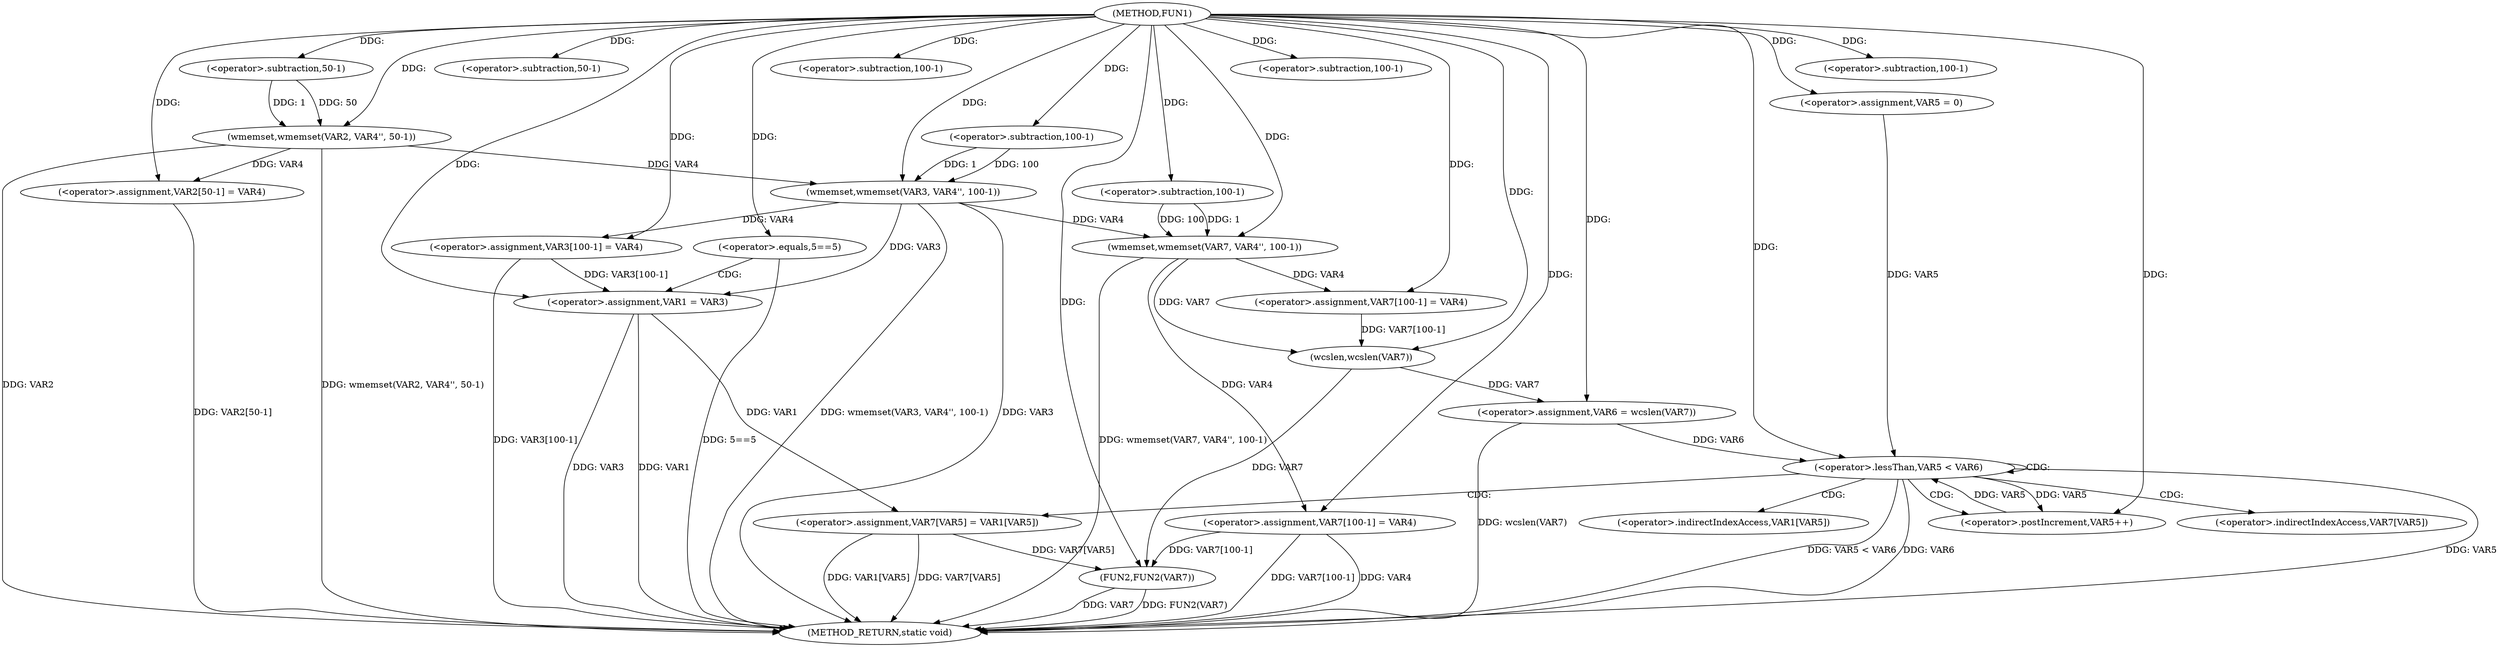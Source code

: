 digraph FUN1 {  
"1000100" [label = "(METHOD,FUN1)" ]
"1000186" [label = "(METHOD_RETURN,static void)" ]
"1000105" [label = "(wmemset,wmemset(VAR2, VAR4'', 50-1))" ]
"1000108" [label = "(<operator>.subtraction,50-1)" ]
"1000111" [label = "(<operator>.assignment,VAR2[50-1] = VAR4)" ]
"1000114" [label = "(<operator>.subtraction,50-1)" ]
"1000118" [label = "(wmemset,wmemset(VAR3, VAR4'', 100-1))" ]
"1000121" [label = "(<operator>.subtraction,100-1)" ]
"1000124" [label = "(<operator>.assignment,VAR3[100-1] = VAR4)" ]
"1000127" [label = "(<operator>.subtraction,100-1)" ]
"1000132" [label = "(<operator>.equals,5==5)" ]
"1000136" [label = "(<operator>.assignment,VAR1 = VAR3)" ]
"1000143" [label = "(wmemset,wmemset(VAR7, VAR4'', 100-1))" ]
"1000146" [label = "(<operator>.subtraction,100-1)" ]
"1000149" [label = "(<operator>.assignment,VAR7[100-1] = VAR4)" ]
"1000152" [label = "(<operator>.subtraction,100-1)" ]
"1000156" [label = "(<operator>.assignment,VAR6 = wcslen(VAR7))" ]
"1000158" [label = "(wcslen,wcslen(VAR7))" ]
"1000161" [label = "(<operator>.assignment,VAR5 = 0)" ]
"1000164" [label = "(<operator>.lessThan,VAR5 < VAR6)" ]
"1000167" [label = "(<operator>.postIncrement,VAR5++)" ]
"1000170" [label = "(<operator>.assignment,VAR7[VAR5] = VAR1[VAR5])" ]
"1000177" [label = "(<operator>.assignment,VAR7[100-1] = VAR4)" ]
"1000180" [label = "(<operator>.subtraction,100-1)" ]
"1000184" [label = "(FUN2,FUN2(VAR7))" ]
"1000171" [label = "(<operator>.indirectIndexAccess,VAR7[VAR5])" ]
"1000174" [label = "(<operator>.indirectIndexAccess,VAR1[VAR5])" ]
  "1000177" -> "1000186"  [ label = "DDG: VAR7[100-1]"] 
  "1000164" -> "1000186"  [ label = "DDG: VAR5 < VAR6"] 
  "1000124" -> "1000186"  [ label = "DDG: VAR3[100-1]"] 
  "1000184" -> "1000186"  [ label = "DDG: VAR7"] 
  "1000105" -> "1000186"  [ label = "DDG: wmemset(VAR2, VAR4'', 50-1)"] 
  "1000132" -> "1000186"  [ label = "DDG: 5==5"] 
  "1000118" -> "1000186"  [ label = "DDG: wmemset(VAR3, VAR4'', 100-1)"] 
  "1000111" -> "1000186"  [ label = "DDG: VAR2[50-1]"] 
  "1000118" -> "1000186"  [ label = "DDG: VAR3"] 
  "1000164" -> "1000186"  [ label = "DDG: VAR6"] 
  "1000184" -> "1000186"  [ label = "DDG: FUN2(VAR7)"] 
  "1000156" -> "1000186"  [ label = "DDG: wcslen(VAR7)"] 
  "1000143" -> "1000186"  [ label = "DDG: wmemset(VAR7, VAR4'', 100-1)"] 
  "1000170" -> "1000186"  [ label = "DDG: VAR7[VAR5]"] 
  "1000136" -> "1000186"  [ label = "DDG: VAR3"] 
  "1000177" -> "1000186"  [ label = "DDG: VAR4"] 
  "1000170" -> "1000186"  [ label = "DDG: VAR1[VAR5]"] 
  "1000136" -> "1000186"  [ label = "DDG: VAR1"] 
  "1000105" -> "1000186"  [ label = "DDG: VAR2"] 
  "1000164" -> "1000186"  [ label = "DDG: VAR5"] 
  "1000100" -> "1000105"  [ label = "DDG: "] 
  "1000108" -> "1000105"  [ label = "DDG: 50"] 
  "1000108" -> "1000105"  [ label = "DDG: 1"] 
  "1000100" -> "1000108"  [ label = "DDG: "] 
  "1000105" -> "1000111"  [ label = "DDG: VAR4"] 
  "1000100" -> "1000111"  [ label = "DDG: "] 
  "1000100" -> "1000114"  [ label = "DDG: "] 
  "1000100" -> "1000118"  [ label = "DDG: "] 
  "1000105" -> "1000118"  [ label = "DDG: VAR4"] 
  "1000121" -> "1000118"  [ label = "DDG: 100"] 
  "1000121" -> "1000118"  [ label = "DDG: 1"] 
  "1000100" -> "1000121"  [ label = "DDG: "] 
  "1000118" -> "1000124"  [ label = "DDG: VAR4"] 
  "1000100" -> "1000124"  [ label = "DDG: "] 
  "1000100" -> "1000127"  [ label = "DDG: "] 
  "1000100" -> "1000132"  [ label = "DDG: "] 
  "1000124" -> "1000136"  [ label = "DDG: VAR3[100-1]"] 
  "1000118" -> "1000136"  [ label = "DDG: VAR3"] 
  "1000100" -> "1000136"  [ label = "DDG: "] 
  "1000100" -> "1000143"  [ label = "DDG: "] 
  "1000118" -> "1000143"  [ label = "DDG: VAR4"] 
  "1000146" -> "1000143"  [ label = "DDG: 100"] 
  "1000146" -> "1000143"  [ label = "DDG: 1"] 
  "1000100" -> "1000146"  [ label = "DDG: "] 
  "1000143" -> "1000149"  [ label = "DDG: VAR4"] 
  "1000100" -> "1000149"  [ label = "DDG: "] 
  "1000100" -> "1000152"  [ label = "DDG: "] 
  "1000158" -> "1000156"  [ label = "DDG: VAR7"] 
  "1000100" -> "1000156"  [ label = "DDG: "] 
  "1000143" -> "1000158"  [ label = "DDG: VAR7"] 
  "1000149" -> "1000158"  [ label = "DDG: VAR7[100-1]"] 
  "1000100" -> "1000158"  [ label = "DDG: "] 
  "1000100" -> "1000161"  [ label = "DDG: "] 
  "1000167" -> "1000164"  [ label = "DDG: VAR5"] 
  "1000161" -> "1000164"  [ label = "DDG: VAR5"] 
  "1000100" -> "1000164"  [ label = "DDG: "] 
  "1000156" -> "1000164"  [ label = "DDG: VAR6"] 
  "1000164" -> "1000167"  [ label = "DDG: VAR5"] 
  "1000100" -> "1000167"  [ label = "DDG: "] 
  "1000136" -> "1000170"  [ label = "DDG: VAR1"] 
  "1000100" -> "1000177"  [ label = "DDG: "] 
  "1000143" -> "1000177"  [ label = "DDG: VAR4"] 
  "1000100" -> "1000180"  [ label = "DDG: "] 
  "1000170" -> "1000184"  [ label = "DDG: VAR7[VAR5]"] 
  "1000177" -> "1000184"  [ label = "DDG: VAR7[100-1]"] 
  "1000158" -> "1000184"  [ label = "DDG: VAR7"] 
  "1000100" -> "1000184"  [ label = "DDG: "] 
  "1000132" -> "1000136"  [ label = "CDG: "] 
  "1000164" -> "1000170"  [ label = "CDG: "] 
  "1000164" -> "1000171"  [ label = "CDG: "] 
  "1000164" -> "1000164"  [ label = "CDG: "] 
  "1000164" -> "1000174"  [ label = "CDG: "] 
  "1000164" -> "1000167"  [ label = "CDG: "] 
}
